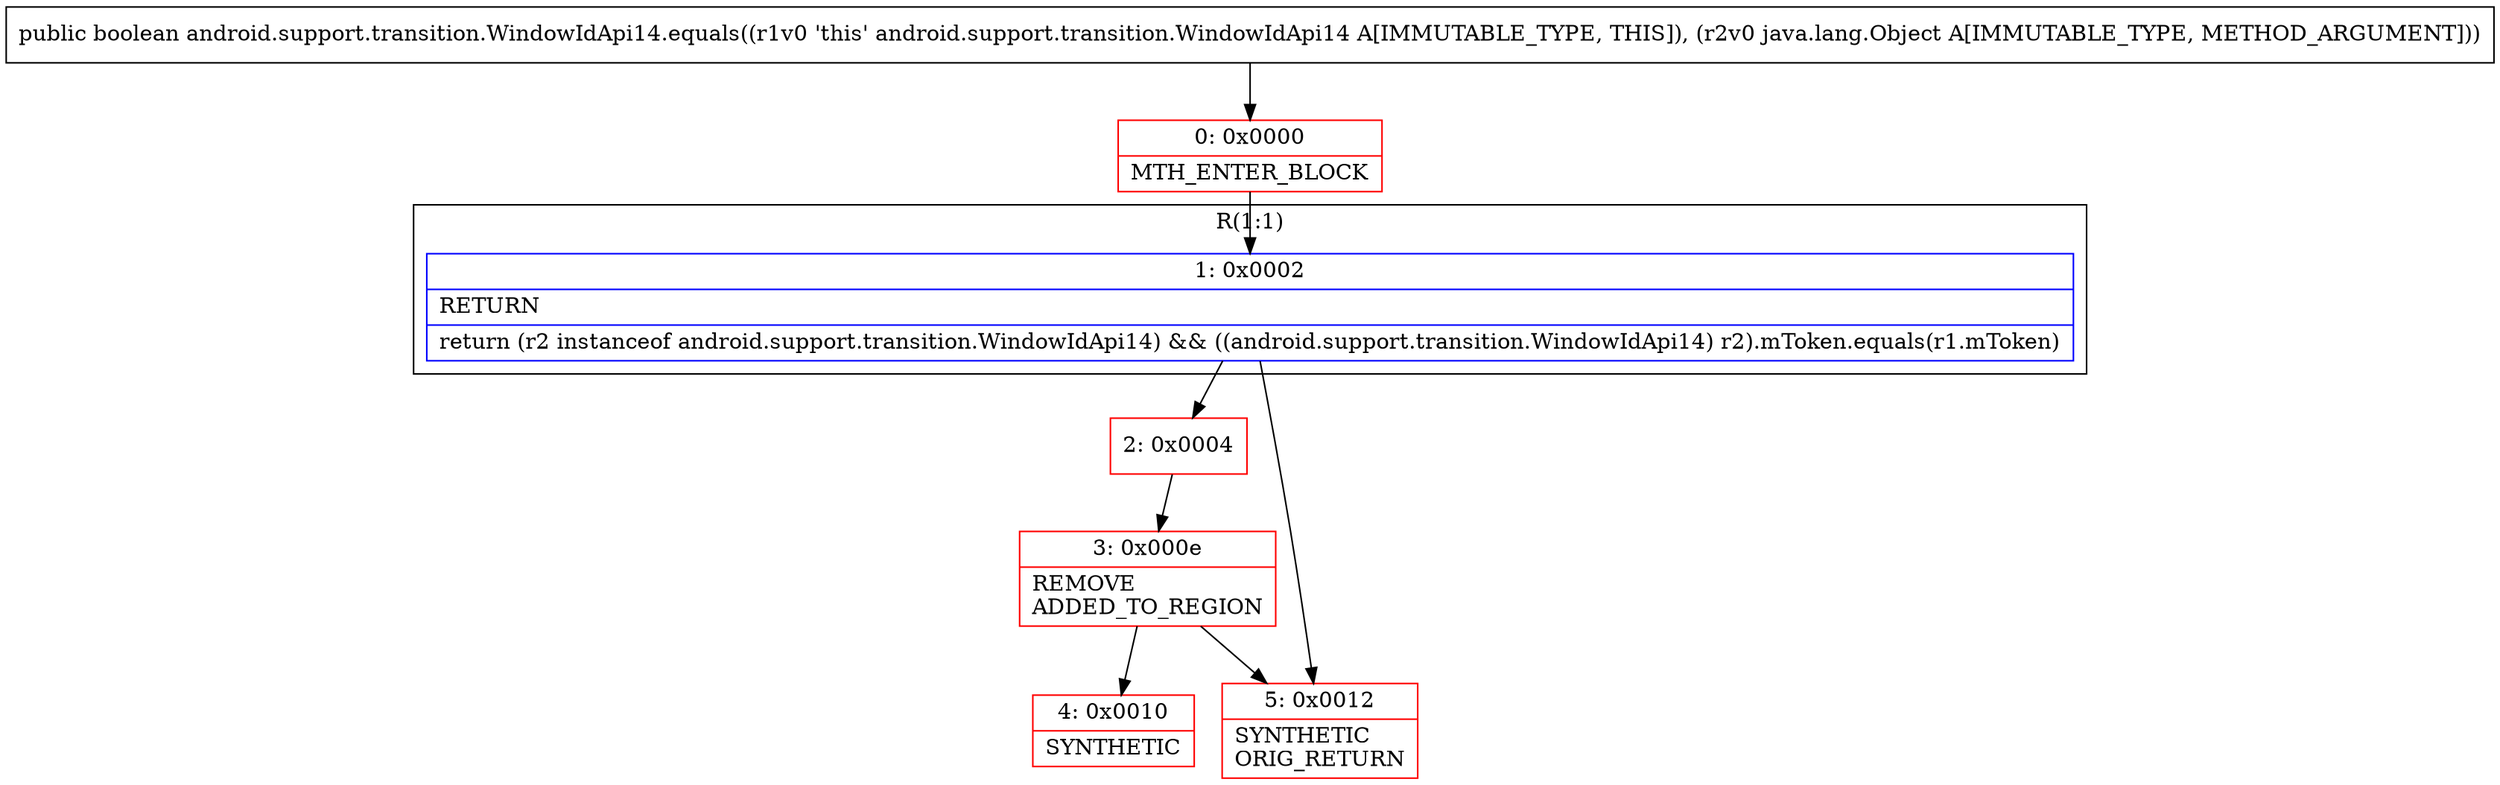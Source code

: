 digraph "CFG forandroid.support.transition.WindowIdApi14.equals(Ljava\/lang\/Object;)Z" {
subgraph cluster_Region_1797187576 {
label = "R(1:1)";
node [shape=record,color=blue];
Node_1 [shape=record,label="{1\:\ 0x0002|RETURN\l|return (r2 instanceof android.support.transition.WindowIdApi14) && ((android.support.transition.WindowIdApi14) r2).mToken.equals(r1.mToken)\l}"];
}
Node_0 [shape=record,color=red,label="{0\:\ 0x0000|MTH_ENTER_BLOCK\l}"];
Node_2 [shape=record,color=red,label="{2\:\ 0x0004}"];
Node_3 [shape=record,color=red,label="{3\:\ 0x000e|REMOVE\lADDED_TO_REGION\l}"];
Node_4 [shape=record,color=red,label="{4\:\ 0x0010|SYNTHETIC\l}"];
Node_5 [shape=record,color=red,label="{5\:\ 0x0012|SYNTHETIC\lORIG_RETURN\l}"];
MethodNode[shape=record,label="{public boolean android.support.transition.WindowIdApi14.equals((r1v0 'this' android.support.transition.WindowIdApi14 A[IMMUTABLE_TYPE, THIS]), (r2v0 java.lang.Object A[IMMUTABLE_TYPE, METHOD_ARGUMENT])) }"];
MethodNode -> Node_0;
Node_1 -> Node_2;
Node_1 -> Node_5;
Node_0 -> Node_1;
Node_2 -> Node_3;
Node_3 -> Node_4;
Node_3 -> Node_5;
}

